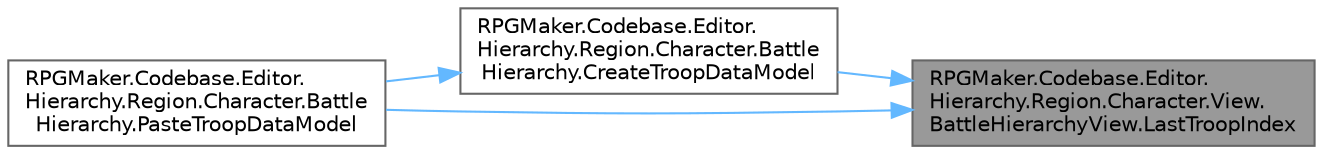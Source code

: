 digraph "RPGMaker.Codebase.Editor.Hierarchy.Region.Character.View.BattleHierarchyView.LastTroopIndex"
{
 // LATEX_PDF_SIZE
  bgcolor="transparent";
  edge [fontname=Helvetica,fontsize=10,labelfontname=Helvetica,labelfontsize=10];
  node [fontname=Helvetica,fontsize=10,shape=box,height=0.2,width=0.4];
  rankdir="RL";
  Node1 [id="Node000001",label="RPGMaker.Codebase.Editor.\lHierarchy.Region.Character.View.\lBattleHierarchyView.LastTroopIndex",height=0.2,width=0.4,color="gray40", fillcolor="grey60", style="filled", fontcolor="black",tooltip="最終選択していた敵グループを返却"];
  Node1 -> Node2 [id="edge1_Node000001_Node000002",dir="back",color="steelblue1",style="solid",tooltip=" "];
  Node2 [id="Node000002",label="RPGMaker.Codebase.Editor.\lHierarchy.Region.Character.Battle\lHierarchy.CreateTroopDataModel",height=0.2,width=0.4,color="grey40", fillcolor="white", style="filled",URL="$d2/de9/class_r_p_g_maker_1_1_codebase_1_1_editor_1_1_hierarchy_1_1_region_1_1_character_1_1_battle_hierarchy.html#a43c55d87ed27ed8c7ebe4a4926d9f8ee",tooltip="敵グループ作成"];
  Node2 -> Node3 [id="edge2_Node000002_Node000003",dir="back",color="steelblue1",style="solid",tooltip=" "];
  Node3 [id="Node000003",label="RPGMaker.Codebase.Editor.\lHierarchy.Region.Character.Battle\lHierarchy.PasteTroopDataModel",height=0.2,width=0.4,color="grey40", fillcolor="white", style="filled",URL="$d2/de9/class_r_p_g_maker_1_1_codebase_1_1_editor_1_1_hierarchy_1_1_region_1_1_character_1_1_battle_hierarchy.html#aabab6a309504f3fea793754ef5865221",tooltip="敵グループのコピー＆貼り付け処理"];
  Node1 -> Node3 [id="edge3_Node000001_Node000003",dir="back",color="steelblue1",style="solid",tooltip=" "];
}

